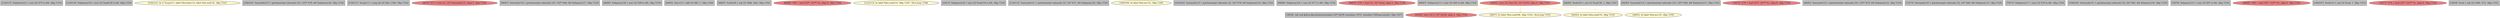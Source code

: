 
digraph G {


node6211 [fillcolor=grey,label="[116/117]  %idxprom122 = zext i32 %75 to i64, !dbg !1534",shape=rectangle,style=filled ]
node6213 [fillcolor=grey,label="[118/119]  %idxprom130 = zext i32 %sub129 to i64, !dbg !1539",shape=rectangle,style=filled ]
node6212 [fillcolor=lemonchiffon,label="[120/121]  br i1 %cmp111, label %for.body112, label %for.end134, !dbg !1523",shape=ellipse,style=filled ]
node6209 [fillcolor=grey,label="[100/101]  %arrayidx127 = getelementptr inbounds i32*, i32** %79, i64 %idxprom126, !dbg !1539",shape=rectangle,style=filled ]
node6217 [fillcolor=grey,label="[110/111]  %cmp111 = icmp ult i32 %63, 1500, !dbg !1522",shape=rectangle,style=filled ]
node6210 [fillcolor=lightcoral,label="[0/15]  %73 = load i32, i32* %arrayidx121, align 4, !dbg !1529",shape=ellipse,style=filled ]
node6208 [fillcolor=grey,label="[66/67]  %arrayidx118 = getelementptr inbounds i32*, i32** %69, i64 %idxprom117, !dbg !1529",shape=rectangle,style=filled ]
node6214 [fillcolor=grey,label="[94/95]  %idxprom126 = zext i32 %80 to i64, !dbg !1539",shape=rectangle,style=filled ]
node6237 [fillcolor=grey,label="[64/65]  %inc133 = add i32 %83, 1, !dbg !1546",shape=rectangle,style=filled ]
node6207 [fillcolor=grey,label="[96/97]  %sub128 = sub i32 3000, %82, !dbg !1542",shape=rectangle,style=filled ]
node6230 [fillcolor=lightcoral,label="[88/89]  %64 = load i32**, i32*** %c, align 8, !dbg !1524",shape=ellipse,style=filled ]
node6215 [fillcolor=lemonchiffon,label="[112/113]  br label %for.cond110, !dbg !1547, !llvm.loop !1548",shape=ellipse,style=filled ]
node6224 [fillcolor=grey,label="[16/17]  %idxprom120 = zext i32 %sub119 to i64, !dbg !1529",shape=rectangle,style=filled ]
node6201 [fillcolor=grey,label="[114/115]  %arrayidx121 = getelementptr inbounds i32, i32* %71, i64 %idxprom120, !dbg !1529",shape=rectangle,style=filled ]
node6216 [fillcolor=lemonchiffon,label="[108/109]  br label %for.inc132, !dbg !1545",shape=ellipse,style=filled ]
node6205 [fillcolor=grey,label="[102/103]  %arrayidx125 = getelementptr inbounds i32, i32* %76, i64 %idxprom124, !dbg !1534",shape=rectangle,style=filled ]
node6204 [fillcolor=grey,label="[98/99]  %idxprom124 = zext i32 %77 to i64, !dbg !1534",shape=rectangle,style=filled ]
node6206 [fillcolor=lightcoral,label="[90/93]  %78 = load i32, i32* %tmp, align 4, !dbg !1538",shape=ellipse,style=filled ]
node6218 [fillcolor=grey,label="[86/87]  %idxprom113 = zext i32 %65 to i64, !dbg !1524",shape=rectangle,style=filled ]
node6234 [fillcolor=grey,label="[38/39]  call void @llvm.dbg.declare(metadata i32* %j109, metadata !1672, metadata !DIExpression()), !dbg !1675",shape=rectangle,style=filled ]
node6219 [fillcolor=grey,label="[84/85]  %sub129 = sub i32 %sub128, 1, !dbg !1543",shape=rectangle,style=filled ]
node6220 [fillcolor=grey,label="[82/83]  %arrayidx114 = getelementptr inbounds i32*, i32** %64, i64 %idxprom113, !dbg !1524",shape=rectangle,style=filled ]
node6225 [fillcolor=lightcoral,label="[74/75]  %79 = load i32**, i32*** %c, align 8, !dbg !1539",shape=ellipse,style=filled ]
node6221 [fillcolor=grey,label="[80/81]  %arrayidx123 = getelementptr inbounds i32*, i32** %74, i64 %idxprom122, !dbg !1534",shape=rectangle,style=filled ]
node6228 [fillcolor=lightcoral,label="[44/59]  store i32 0, i32* %j109, align 4, !dbg !1518",shape=ellipse,style=filled ]
node6226 [fillcolor=grey,label="[72/73]  %arrayidx116 = getelementptr inbounds i32, i32* %66, i64 %idxprom115, !dbg !1524",shape=rectangle,style=filled ]
node6232 [fillcolor=lemonchiffon,label="[36/37]  br label %for.cond106, !dbg !1552, !llvm.loop !1553",shape=ellipse,style=filled ]
node6227 [fillcolor=grey,label="[70/71]  %idxprom117 = zext i32 %70 to i64, !dbg !1529",shape=rectangle,style=filled ]
node6203 [fillcolor=grey,label="[104/105]  %arrayidx131 = getelementptr inbounds i32, i32* %81, i64 %idxprom130, !dbg !1539",shape=rectangle,style=filled ]
node6222 [fillcolor=grey,label="[78/79]  %idxprom115 = zext i32 %67 to i64, !dbg !1524",shape=rectangle,style=filled ]
node6229 [fillcolor=lightcoral,label="[68/69]  %69 = load i32**, i32*** %c, align 8, !dbg !1529",shape=ellipse,style=filled ]
node6231 [fillcolor=lemonchiffon,label="[42/43]  br label %for.cond110, !dbg !1519",shape=ellipse,style=filled ]
node6233 [fillcolor=lemonchiffon,label="[40/41]  br label %for.inc135, !dbg !1550",shape=ellipse,style=filled ]
node6202 [fillcolor=grey,label="[106/107]  %sub119 = sub i32 %sub, 1, !dbg !1533",shape=rectangle,style=filled ]
node6223 [fillcolor=lightcoral,label="[76/77]  %74 = load i32**, i32*** %c, align 8, !dbg !1534",shape=ellipse,style=filled ]
node6235 [fillcolor=grey,label="[18/19]  %sub = sub i32 3000, %72, !dbg !1532",shape=rectangle,style=filled ]
node6236 [fillcolor=lightcoral,label="[20/63]  store i32 %inc136, i32* %i105, align 4, !dbg !1551",shape=ellipse,style=filled ]

node6236->node6231 [style=solid,color=gold,label="C",penwidth=1.0,fontcolor=gold ]
node6236->node6233 [style=solid,color=gold,label="C",penwidth=1.0,fontcolor=gold ]
node6236->node6232 [style=solid,color=gold,label="C",penwidth=1.0,fontcolor=gold ]
node6236->node6228 [style=solid,color=gold,label="C",penwidth=1.0,fontcolor=gold ]
node6236->node6234 [style=solid,color=gold,label="C",penwidth=1.0,fontcolor=gold ]


}
